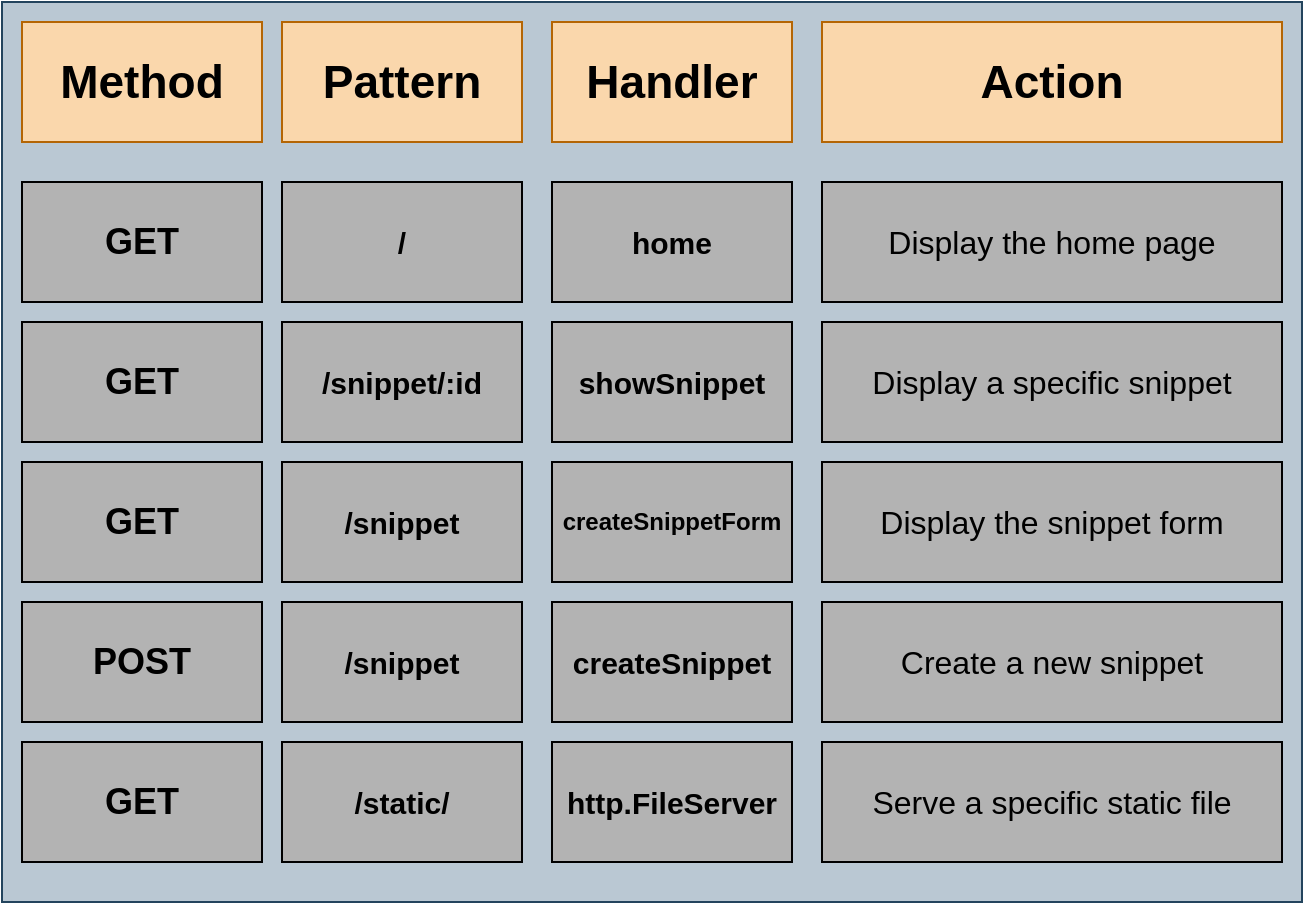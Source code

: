 <mxfile>
    <diagram id="sy_KA45IQ6C24UrGMouo" name="Page-1">
        <mxGraphModel dx="848" dy="1627" grid="1" gridSize="10" guides="1" tooltips="1" connect="1" arrows="1" fold="1" page="1" pageScale="1" pageWidth="850" pageHeight="1100" math="0" shadow="0">
            <root>
                <mxCell id="0"/>
                <mxCell id="1" parent="0"/>
                <mxCell id="2" value="" style="rounded=0;whiteSpace=wrap;html=1;fillColor=#bac8d3;strokeColor=#23445d;" parent="1" vertex="1">
                    <mxGeometry x="30" y="480" width="650" height="450" as="geometry"/>
                </mxCell>
                <mxCell id="3" value="&lt;b style=&quot;color: rgb(0 , 0 , 0) ; font-size: 23px&quot;&gt;Method&lt;/b&gt;" style="rounded=0;whiteSpace=wrap;html=1;fillColor=#fad7ac;strokeColor=#b46504;" parent="1" vertex="1">
                    <mxGeometry x="40" y="490" width="120" height="60" as="geometry"/>
                </mxCell>
                <mxCell id="4" value="&lt;b style=&quot;color: rgb(0 , 0 , 0) ; font-size: 23px&quot;&gt;Pattern&lt;/b&gt;" style="rounded=0;whiteSpace=wrap;html=1;fillColor=#fad7ac;strokeColor=#b46504;" parent="1" vertex="1">
                    <mxGeometry x="170" y="490" width="120" height="60" as="geometry"/>
                </mxCell>
                <mxCell id="5" value="&lt;b style=&quot;color: rgb(0 , 0 , 0) ; font-size: 23px&quot;&gt;Handler&lt;/b&gt;" style="rounded=0;whiteSpace=wrap;html=1;fillColor=#fad7ac;strokeColor=#b46504;" parent="1" vertex="1">
                    <mxGeometry x="305" y="490" width="120" height="60" as="geometry"/>
                </mxCell>
                <mxCell id="6" value="&lt;b&gt;&lt;font style=&quot;font-size: 23px&quot; color=&quot;#000000&quot;&gt;Action&lt;/font&gt;&lt;/b&gt;" style="rounded=0;whiteSpace=wrap;html=1;fillColor=#fad7ac;strokeColor=#b46504;" parent="1" vertex="1">
                    <mxGeometry x="440" y="490" width="230" height="60" as="geometry"/>
                </mxCell>
                <mxCell id="7" value="&lt;font color=&quot;#000000&quot; size=&quot;1&quot;&gt;&lt;b style=&quot;font-size: 18px&quot;&gt;GET&lt;/b&gt;&lt;/font&gt;" style="rounded=0;whiteSpace=wrap;html=1;fillColor=#B3B3B3;" parent="1" vertex="1">
                    <mxGeometry x="40" y="570" width="120" height="60" as="geometry"/>
                </mxCell>
                <mxCell id="8" value="&lt;b style=&quot;color: rgb(0 , 0 , 0) ; font-size: 18px&quot;&gt;GET&lt;/b&gt;" style="rounded=0;whiteSpace=wrap;html=1;fillColor=#B3B3B3;" parent="1" vertex="1">
                    <mxGeometry x="40" y="640" width="120" height="60" as="geometry"/>
                </mxCell>
                <mxCell id="9" value="&lt;b style=&quot;color: rgb(0 , 0 , 0) ; font-size: 18px&quot;&gt;GET&lt;/b&gt;" style="rounded=0;whiteSpace=wrap;html=1;fillColor=#B3B3B3;" parent="1" vertex="1">
                    <mxGeometry x="40" y="710" width="120" height="60" as="geometry"/>
                </mxCell>
                <mxCell id="10" value="&lt;font color=&quot;#000000&quot;&gt;&lt;span style=&quot;font-size: 18px&quot;&gt;&lt;b&gt;POST&lt;/b&gt;&lt;/span&gt;&lt;/font&gt;" style="rounded=0;whiteSpace=wrap;html=1;fillColor=#B3B3B3;" parent="1" vertex="1">
                    <mxGeometry x="40" y="780" width="120" height="60" as="geometry"/>
                </mxCell>
                <mxCell id="11" value="&lt;b style=&quot;color: rgb(0 , 0 , 0) ; font-size: 18px&quot;&gt;GET&lt;/b&gt;" style="rounded=0;whiteSpace=wrap;html=1;fillColor=#B3B3B3;" parent="1" vertex="1">
                    <mxGeometry x="40" y="850" width="120" height="60" as="geometry"/>
                </mxCell>
                <mxCell id="12" value="&lt;font color=&quot;#000000&quot; size=&quot;1&quot;&gt;&lt;b style=&quot;font-size: 15px&quot;&gt;/&lt;/b&gt;&lt;/font&gt;" style="rounded=0;whiteSpace=wrap;html=1;fillColor=#B3B3B3;" parent="1" vertex="1">
                    <mxGeometry x="170" y="570" width="120" height="60" as="geometry"/>
                </mxCell>
                <mxCell id="13" value="&lt;font color=&quot;#000000&quot; size=&quot;1&quot;&gt;&lt;b style=&quot;font-size: 15px&quot;&gt;home&lt;/b&gt;&lt;/font&gt;" style="rounded=0;whiteSpace=wrap;html=1;fillColor=#B3B3B3;" parent="1" vertex="1">
                    <mxGeometry x="305" y="570" width="120" height="60" as="geometry"/>
                </mxCell>
                <mxCell id="14" value="&lt;span style=&quot;font-size: 16px ; text-align: left&quot;&gt;&lt;font color=&quot;#000000&quot;&gt;Display the home page&lt;/font&gt;&lt;/span&gt;" style="rounded=0;whiteSpace=wrap;html=1;fillColor=#B3B3B3;" parent="1" vertex="1">
                    <mxGeometry x="440" y="570" width="230" height="60" as="geometry"/>
                </mxCell>
                <mxCell id="15" value="&lt;font color=&quot;#000000&quot; size=&quot;1&quot;&gt;&lt;b style=&quot;font-size: 15px&quot;&gt;/snippet/:id&lt;/b&gt;&lt;/font&gt;" style="rounded=0;whiteSpace=wrap;html=1;fillColor=#B3B3B3;" parent="1" vertex="1">
                    <mxGeometry x="170" y="640" width="120" height="60" as="geometry"/>
                </mxCell>
                <mxCell id="16" value="&lt;b style=&quot;color: rgb(0 , 0 , 0) ; font-size: 15px&quot;&gt;/snippet&lt;/b&gt;" style="rounded=0;whiteSpace=wrap;html=1;fillColor=#B3B3B3;" parent="1" vertex="1">
                    <mxGeometry x="170" y="710" width="120" height="60" as="geometry"/>
                </mxCell>
                <mxCell id="17" value="&lt;b style=&quot;color: rgb(0 , 0 , 0) ; font-size: 15px&quot;&gt;/snippet&lt;/b&gt;" style="rounded=0;whiteSpace=wrap;html=1;fillColor=#B3B3B3;" parent="1" vertex="1">
                    <mxGeometry x="170" y="780" width="120" height="60" as="geometry"/>
                </mxCell>
                <mxCell id="18" value="&lt;b style=&quot;color: rgb(0 , 0 , 0) ; font-size: 15px&quot;&gt;/static/&lt;/b&gt;" style="rounded=0;whiteSpace=wrap;html=1;fillColor=#B3B3B3;" parent="1" vertex="1">
                    <mxGeometry x="170" y="850" width="120" height="60" as="geometry"/>
                </mxCell>
                <mxCell id="19" value="&lt;font color=&quot;#000000&quot; size=&quot;1&quot;&gt;&lt;b style=&quot;font-size: 15px&quot;&gt;showSnippet&lt;/b&gt;&lt;/font&gt;" style="rounded=0;whiteSpace=wrap;html=1;fillColor=#B3B3B3;" parent="1" vertex="1">
                    <mxGeometry x="305" y="640" width="120" height="60" as="geometry"/>
                </mxCell>
                <mxCell id="20" value="&lt;font color=&quot;#000000&quot; size=&quot;1&quot;&gt;&lt;b style=&quot;font-size: 12px&quot;&gt;createSnippetForm&lt;/b&gt;&lt;/font&gt;" style="rounded=0;whiteSpace=wrap;html=1;fillColor=#B3B3B3;" parent="1" vertex="1">
                    <mxGeometry x="305" y="710" width="120" height="60" as="geometry"/>
                </mxCell>
                <mxCell id="21" value="&lt;font color=&quot;#000000&quot;&gt;&lt;span style=&quot;font-size: 18px&quot;&gt;&lt;b style=&quot;font-size: 15px&quot;&gt;createSnippet&lt;/b&gt;&lt;/span&gt;&lt;/font&gt;" style="rounded=0;whiteSpace=wrap;html=1;fillColor=#B3B3B3;" parent="1" vertex="1">
                    <mxGeometry x="305" y="780" width="120" height="60" as="geometry"/>
                </mxCell>
                <mxCell id="22" value="&lt;font color=&quot;#000000&quot; size=&quot;1&quot;&gt;&lt;b style=&quot;font-size: 15px&quot;&gt;http.FileServer&lt;/b&gt;&lt;/font&gt;" style="rounded=0;whiteSpace=wrap;html=1;fillColor=#B3B3B3;" parent="1" vertex="1">
                    <mxGeometry x="305" y="850" width="120" height="60" as="geometry"/>
                </mxCell>
                <mxCell id="23" value="&lt;span style=&quot;font-size: 16px ; text-align: left&quot;&gt;&lt;font color=&quot;#000000&quot;&gt;Display a specific snippet&lt;/font&gt;&lt;/span&gt;" style="rounded=0;whiteSpace=wrap;html=1;fillColor=#B3B3B3;" parent="1" vertex="1">
                    <mxGeometry x="440" y="640" width="230" height="60" as="geometry"/>
                </mxCell>
                <mxCell id="24" value="&lt;span style=&quot;font-size: 16px ; text-align: left&quot;&gt;&lt;font color=&quot;#000000&quot;&gt;Display the snippet form&lt;/font&gt;&lt;/span&gt;" style="rounded=0;whiteSpace=wrap;html=1;fillColor=#B3B3B3;" parent="1" vertex="1">
                    <mxGeometry x="440" y="710" width="230" height="60" as="geometry"/>
                </mxCell>
                <mxCell id="25" value="&lt;span style=&quot;font-size: 16px ; text-align: left&quot;&gt;&lt;font color=&quot;#000000&quot;&gt;Create a new snippet&lt;/font&gt;&lt;/span&gt;" style="rounded=0;whiteSpace=wrap;html=1;fillColor=#B3B3B3;" parent="1" vertex="1">
                    <mxGeometry x="440" y="780" width="230" height="60" as="geometry"/>
                </mxCell>
                <mxCell id="26" value="&lt;span style=&quot;font-size: 16px ; text-align: left&quot;&gt;&lt;font color=&quot;#000000&quot;&gt;Serve a specific static file&lt;/font&gt;&lt;/span&gt;" style="rounded=0;whiteSpace=wrap;html=1;fillColor=#B3B3B3;" parent="1" vertex="1">
                    <mxGeometry x="440" y="850" width="230" height="60" as="geometry"/>
                </mxCell>
            </root>
        </mxGraphModel>
    </diagram>
</mxfile>